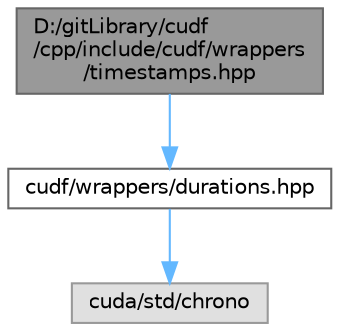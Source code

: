 digraph "D:/gitLibrary/cudf/cpp/include/cudf/wrappers/timestamps.hpp"
{
 // LATEX_PDF_SIZE
  bgcolor="transparent";
  edge [fontname=Helvetica,fontsize=10,labelfontname=Helvetica,labelfontsize=10];
  node [fontname=Helvetica,fontsize=10,shape=box,height=0.2,width=0.4];
  Node1 [id="Node000001",label="D:/gitLibrary/cudf\l/cpp/include/cudf/wrappers\l/timestamps.hpp",height=0.2,width=0.4,color="gray40", fillcolor="grey60", style="filled", fontcolor="black",tooltip="Concrete type definitions for int32_t and int64_t timestamps in varying resolutions as durations sinc..."];
  Node1 -> Node2 [id="edge1_Node000001_Node000002",color="steelblue1",style="solid",tooltip=" "];
  Node2 [id="Node000002",label="cudf/wrappers/durations.hpp",height=0.2,width=0.4,color="grey40", fillcolor="white", style="filled",URL="$durations_8hpp.html",tooltip="Concrete type definitions for int32_t and int64_t durations in varying resolutions."];
  Node2 -> Node3 [id="edge2_Node000002_Node000003",color="steelblue1",style="solid",tooltip=" "];
  Node3 [id="Node000003",label="cuda/std/chrono",height=0.2,width=0.4,color="grey60", fillcolor="#E0E0E0", style="filled",tooltip=" "];
}
